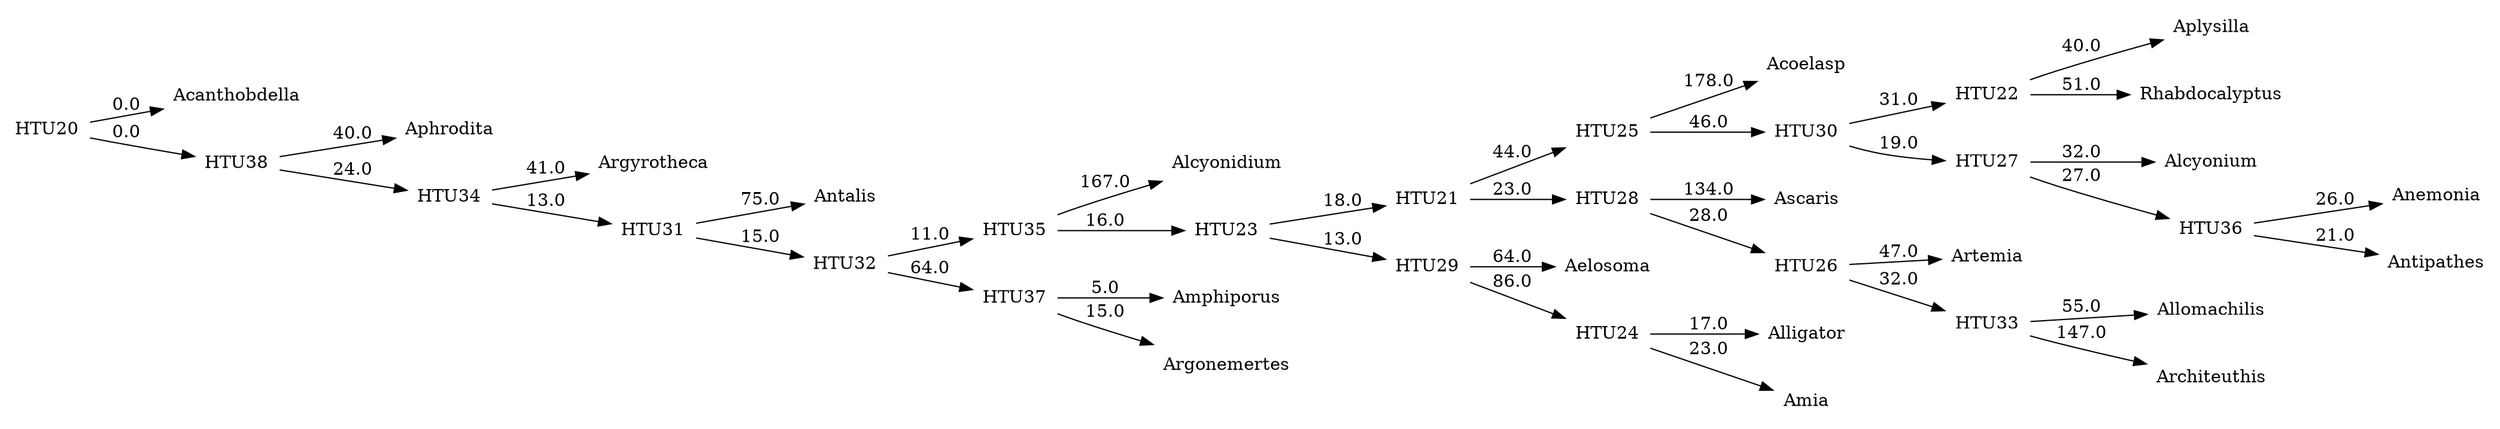 digraph G {
	rankdir = LR;	edge [colorscheme=spectral11];	node [shape = none];

    0 [label=Acanthobdella];
    1 [label=Acoelasp];
    2 [label=Aelosoma];
    3 [label=Alcyonidium];
    4 [label=Alcyonium];
    5 [label=Alligator];
    6 [label=Allomachilis];
    7 [label=Amia];
    8 [label=Amphiporus];
    9 [label=Anemonia];
    10 [label=Antalis];
    11 [label=Antipathes];
    12 [label=Aphrodita];
    13 [label=Aplysilla];
    14 [label=Architeuthis];
    15 [label=Argonemertes];
    16 [label=Argyrotheca];
    17 [label=Artemia];
    18 [label=Ascaris];
    19 [label=Rhabdocalyptus];
    20 [label=HTU20];
    21 [label=HTU21];
    22 [label=HTU22];
    23 [label=HTU23];
    24 [label=HTU24];
    25 [label=HTU25];
    26 [label=HTU26];
    27 [label=HTU27];
    28 [label=HTU28];
    29 [label=HTU29];
    30 [label=HTU30];
    31 [label=HTU31];
    32 [label=HTU32];
    33 [label=HTU33];
    34 [label=HTU34];
    35 [label=HTU35];
    36 [label=HTU36];
    37 [label=HTU37];
    38 [label=HTU38];
    20 -> 0 [label=0.0];
    20 -> 38 [label=0.0];
    21 -> 25 [label=44.0];
    21 -> 28 [label=23.0];
    22 -> 13 [label=40.0];
    22 -> 19 [label=51.0];
    23 -> 21 [label=18.0];
    23 -> 29 [label=13.0];
    24 -> 5 [label=17.0];
    24 -> 7 [label=23.0];
    25 -> 1 [label=178.0];
    25 -> 30 [label=46.0];
    26 -> 17 [label=47.0];
    26 -> 33 [label=32.0];
    27 -> 4 [label=32.0];
    27 -> 36 [label=27.0];
    28 -> 18 [label=134.0];
    28 -> 26 [label=28.0];
    29 -> 2 [label=64.0];
    29 -> 24 [label=86.0];
    30 -> 22 [label=31.0];
    30 -> 27 [label=19.0];
    31 -> 10 [label=75.0];
    31 -> 32 [label=15.0];
    32 -> 35 [label=11.0];
    32 -> 37 [label=64.0];
    33 -> 6 [label=55.0];
    33 -> 14 [label=147.0];
    34 -> 16 [label=41.0];
    34 -> 31 [label=13.0];
    35 -> 3 [label=167.0];
    35 -> 23 [label=16.0];
    36 -> 9 [label=26.0];
    36 -> 11 [label=21.0];
    37 -> 8 [label=5.0];
    37 -> 15 [label=15.0];
    38 -> 12 [label=40.0];
    38 -> 34 [label=24.0];
}
//3754.0
